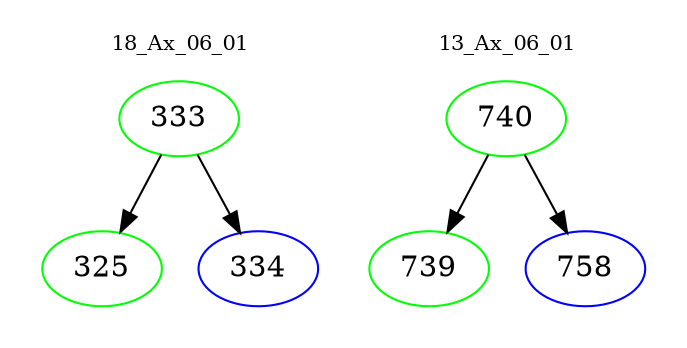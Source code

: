 digraph{
subgraph cluster_0 {
color = white
label = "18_Ax_06_01";
fontsize=10;
T0_333 [label="333", color="green"]
T0_333 -> T0_325 [color="black"]
T0_325 [label="325", color="green"]
T0_333 -> T0_334 [color="black"]
T0_334 [label="334", color="blue"]
}
subgraph cluster_1 {
color = white
label = "13_Ax_06_01";
fontsize=10;
T1_740 [label="740", color="green"]
T1_740 -> T1_739 [color="black"]
T1_739 [label="739", color="green"]
T1_740 -> T1_758 [color="black"]
T1_758 [label="758", color="blue"]
}
}

